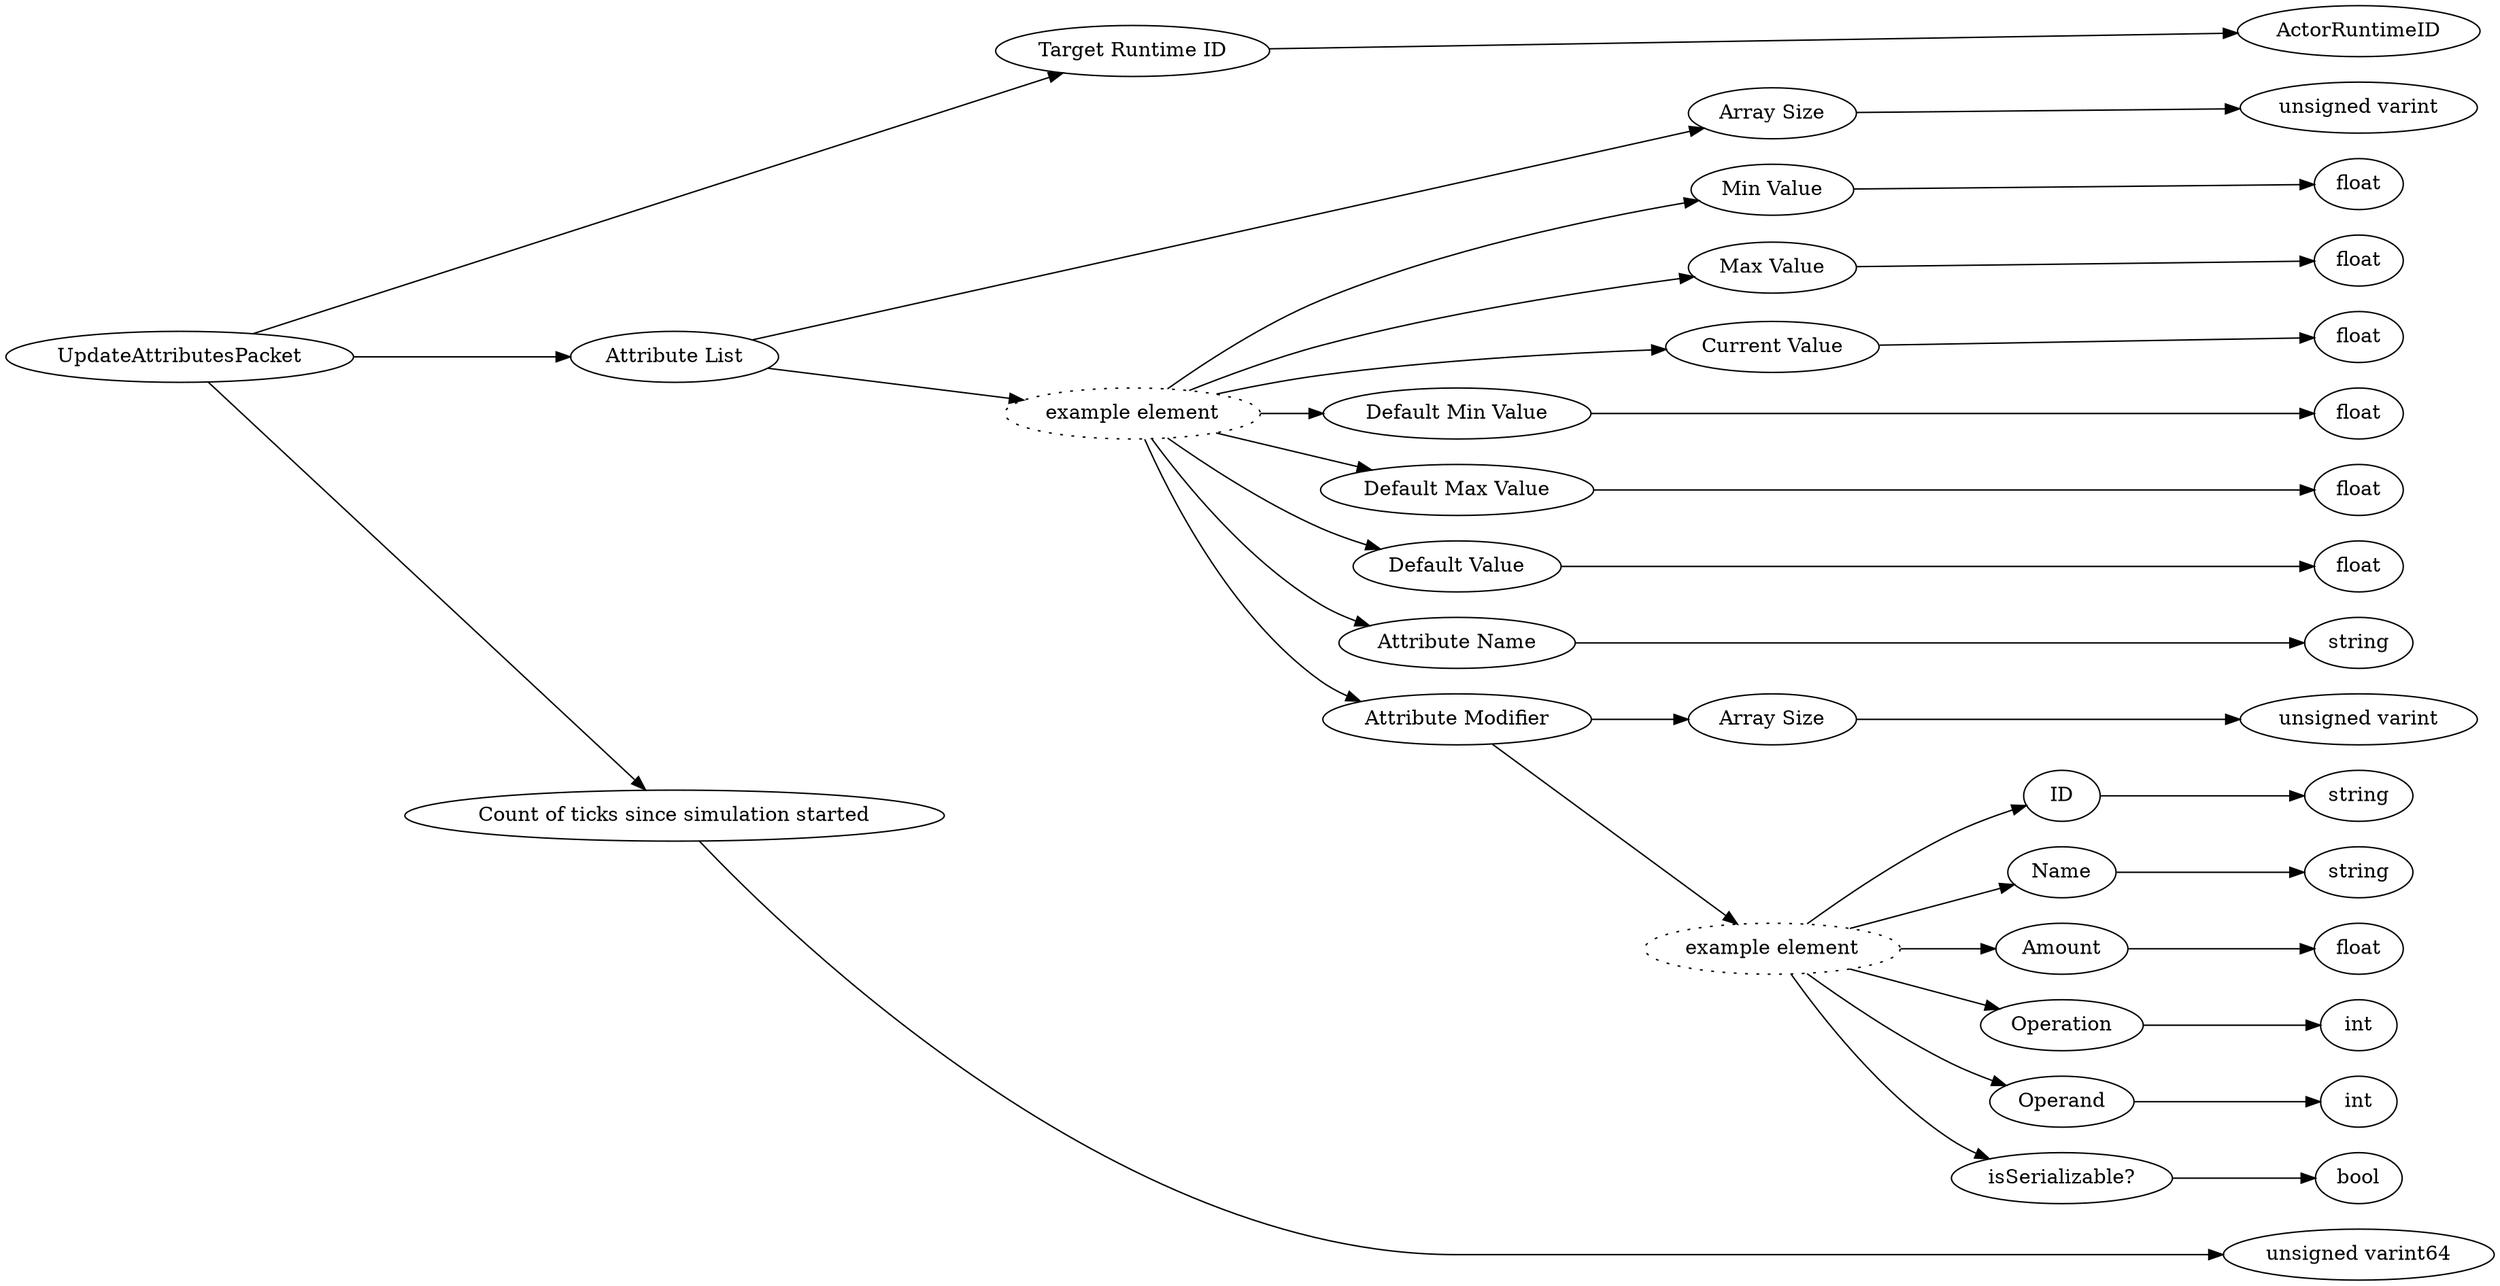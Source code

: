 digraph "UpdateAttributesPacket" {
rankdir = LR
0
0 -> 1
1 -> 2
0 -> 3
3 -> 4
4 -> 5
3 -> 6
6 -> 7
7 -> 8
6 -> 9
9 -> 10
6 -> 11
11 -> 12
6 -> 13
13 -> 14
6 -> 15
15 -> 16
6 -> 17
17 -> 18
6 -> 19
19 -> 20
6 -> 21
21 -> 22
22 -> 23
21 -> 24
24 -> 25
25 -> 26
24 -> 27
27 -> 28
24 -> 29
29 -> 30
24 -> 31
31 -> 32
24 -> 33
33 -> 34
24 -> 35
35 -> 36
0 -> 37
37 -> 38

0 [label="UpdateAttributesPacket",comment="name: \"UpdateAttributesPacket\", typeName: \"\", id: 0, branchId: 29, recurseId: -1, attributes: 0, notes: \"\""];
1 [label="Target Runtime ID",comment="name: \"Target Runtime ID\", typeName: \"ActorRuntimeID\", id: 1, branchId: 0, recurseId: -1, attributes: 256, notes: \"\""];
2 [label="ActorRuntimeID",comment="name: \"ActorRuntimeID\", typeName: \"\", id: 2, branchId: 0, recurseId: -1, attributes: 512, notes: \"\""];
3 [label="Attribute List",comment="name: \"Attribute List\", typeName: \"\", id: 3, branchId: 0, recurseId: -1, attributes: 8, notes: \"AttributeData - Helper Struct\""];
4 [label="Array Size",comment="name: \"Array Size\", typeName: \"\", id: 4, branchId: 0, recurseId: -1, attributes: 0, notes: \"\""];
5 [label="unsigned varint",comment="name: \"unsigned varint\", typeName: \"\", id: 5, branchId: 0, recurseId: -1, attributes: 512, notes: \"\""];
6 [label="example element",style=dotted,comment="name: \"example element\", typeName: \"\", id: 6, branchId: 0, recurseId: -1, attributes: 16, notes: \"\""];
7 [label="Min Value",comment="name: \"Min Value\", typeName: \"\", id: 7, branchId: 0, recurseId: -1, attributes: 0, notes: \"\""];
8 [label="float",comment="name: \"float\", typeName: \"\", id: 8, branchId: 0, recurseId: -1, attributes: 512, notes: \"\""];
9 [label="Max Value",comment="name: \"Max Value\", typeName: \"\", id: 9, branchId: 0, recurseId: -1, attributes: 0, notes: \"\""];
10 [label="float",comment="name: \"float\", typeName: \"\", id: 10, branchId: 0, recurseId: -1, attributes: 512, notes: \"\""];
11 [label="Current Value",comment="name: \"Current Value\", typeName: \"\", id: 11, branchId: 0, recurseId: -1, attributes: 0, notes: \"\""];
12 [label="float",comment="name: \"float\", typeName: \"\", id: 12, branchId: 0, recurseId: -1, attributes: 512, notes: \"\""];
13 [label="Default Min Value",comment="name: \"Default Min Value\", typeName: \"\", id: 13, branchId: 0, recurseId: -1, attributes: 0, notes: \"\""];
14 [label="float",comment="name: \"float\", typeName: \"\", id: 14, branchId: 0, recurseId: -1, attributes: 512, notes: \"\""];
15 [label="Default Max Value",comment="name: \"Default Max Value\", typeName: \"\", id: 15, branchId: 0, recurseId: -1, attributes: 0, notes: \"\""];
16 [label="float",comment="name: \"float\", typeName: \"\", id: 16, branchId: 0, recurseId: -1, attributes: 512, notes: \"\""];
17 [label="Default Value",comment="name: \"Default Value\", typeName: \"\", id: 17, branchId: 0, recurseId: -1, attributes: 0, notes: \"\""];
18 [label="float",comment="name: \"float\", typeName: \"\", id: 18, branchId: 0, recurseId: -1, attributes: 512, notes: \"\""];
19 [label="Attribute Name",comment="name: \"Attribute Name\", typeName: \"\", id: 19, branchId: 0, recurseId: -1, attributes: 0, notes: \"\""];
20 [label="string",comment="name: \"string\", typeName: \"\", id: 20, branchId: 0, recurseId: -1, attributes: 512, notes: \"\""];
21 [label="Attribute Modifier",comment="name: \"Attribute Modifier\", typeName: \"\", id: 21, branchId: 0, recurseId: -1, attributes: 8, notes: \"\""];
22 [label="Array Size",comment="name: \"Array Size\", typeName: \"\", id: 22, branchId: 0, recurseId: -1, attributes: 0, notes: \"\""];
23 [label="unsigned varint",comment="name: \"unsigned varint\", typeName: \"\", id: 23, branchId: 0, recurseId: -1, attributes: 512, notes: \"\""];
24 [label="example element",style=dotted,comment="name: \"example element\", typeName: \"\", id: 24, branchId: 0, recurseId: -1, attributes: 16, notes: \"\""];
25 [label="ID",comment="name: \"ID\", typeName: \"\", id: 25, branchId: 0, recurseId: -1, attributes: 0, notes: \"\""];
26 [label="string",comment="name: \"string\", typeName: \"\", id: 26, branchId: 0, recurseId: -1, attributes: 512, notes: \"\""];
27 [label="Name",comment="name: \"Name\", typeName: \"\", id: 27, branchId: 0, recurseId: -1, attributes: 0, notes: \"\""];
28 [label="string",comment="name: \"string\", typeName: \"\", id: 28, branchId: 0, recurseId: -1, attributes: 512, notes: \"\""];
29 [label="Amount",comment="name: \"Amount\", typeName: \"\", id: 29, branchId: 0, recurseId: -1, attributes: 0, notes: \"\""];
30 [label="float",comment="name: \"float\", typeName: \"\", id: 30, branchId: 0, recurseId: -1, attributes: 512, notes: \"\""];
31 [label="Operation",comment="name: \"Operation\", typeName: \"\", id: 31, branchId: 0, recurseId: -1, attributes: 0, notes: \"\""];
32 [label="int",comment="name: \"int\", typeName: \"\", id: 32, branchId: 0, recurseId: -1, attributes: 512, notes: \"\""];
33 [label="Operand",comment="name: \"Operand\", typeName: \"\", id: 33, branchId: 0, recurseId: -1, attributes: 0, notes: \"\""];
34 [label="int",comment="name: \"int\", typeName: \"\", id: 34, branchId: 0, recurseId: -1, attributes: 512, notes: \"\""];
35 [label="isSerializable?",comment="name: \"isSerializable?\", typeName: \"\", id: 35, branchId: 0, recurseId: -1, attributes: 0, notes: \"\""];
36 [label="bool",comment="name: \"bool\", typeName: \"\", id: 36, branchId: 0, recurseId: -1, attributes: 512, notes: \"\""];
37 [label="Count of ticks since simulation started",comment="name: \"Count of ticks since simulation started\", typeName: \"\", id: 37, branchId: 0, recurseId: -1, attributes: 0, notes: \"\""];
38 [label="unsigned varint64",comment="name: \"unsigned varint64\", typeName: \"\", id: 38, branchId: 0, recurseId: -1, attributes: 512, notes: \"\""];
{ rank = max;2;5;8;10;12;14;16;18;20;23;26;28;30;32;34;36;38}

}
